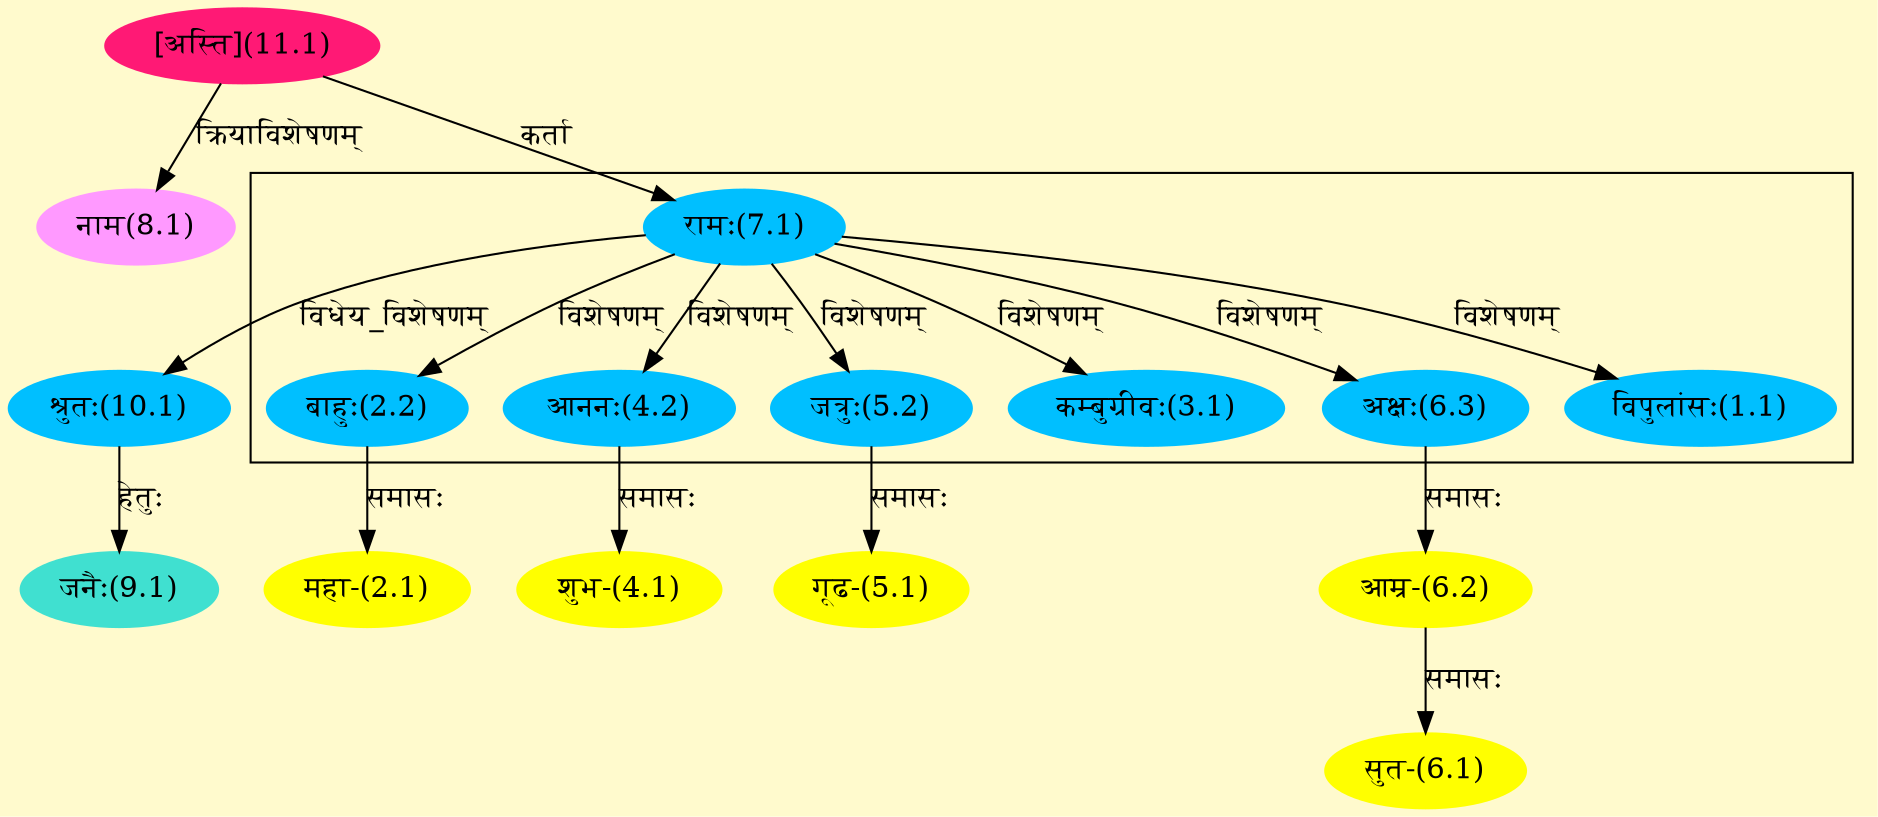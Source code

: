 digraph G{
rankdir=BT;
 compound=true;
 bgcolor="lemonchiffon1";

subgraph cluster_1{
Node1_1 [style=filled, color="#00BFFF" label = "विपुलांसः(1.1)"]
Node7_1 [style=filled, color="#00BFFF" label = "रामः(7.1)"]
Node2_2 [style=filled, color="#00BFFF" label = "बाहुः(2.2)"]
Node3_1 [style=filled, color="#00BFFF" label = "कम्बुग्रीवः(3.1)"]
Node4_2 [style=filled, color="#00BFFF" label = "आननः(4.2)"]
Node5_2 [style=filled, color="#00BFFF" label = "जत्रुः(5.2)"]
Node6_3 [style=filled, color="#00BFFF" label = "अक्षः(6.3)"]

}
Node2_1 [style=filled, color="#FFFF00" label = "महा-(2.1)"]
Node2_2 [style=filled, color="#00BFFF" label = "बाहुः(2.2)"]
Node4_1 [style=filled, color="#FFFF00" label = "शुभ-(4.1)"]
Node4_2 [style=filled, color="#00BFFF" label = "आननः(4.2)"]
Node5_1 [style=filled, color="#FFFF00" label = "गूढ-(5.1)"]
Node5_2 [style=filled, color="#00BFFF" label = "जत्रुः(5.2)"]
Node6_1 [style=filled, color="#FFFF00" label = "सुत-(6.1)"]
Node6_2 [style=filled, color="#FFFF00" label = "आम्र-(6.2)"]
Node6_3 [style=filled, color="#00BFFF" label = "अक्षः(6.3)"]
Node7_1 [style=filled, color="#00BFFF" label = "रामः(7.1)"]
Node11_1 [style=filled, color="#FF1975" label = "[अस्ति](11.1)"]
Node8_1 [style=filled, color="#FF99FF" label = "नाम(8.1)"]
Node9_1 [style=filled, color="#40E0D0" label = "जनैः(9.1)"]
Node10_1 [style=filled, color="#00BFFF" label = "श्रुतः(10.1)"]
/* Start of Relations section */

Node1_1 -> Node7_1 [  label="विशेषणम्"  dir="back" ]
Node2_1 -> Node2_2 [  label="समासः"  dir="back" ]
Node2_2 -> Node7_1 [  label="विशेषणम्"  dir="back" ]
Node3_1 -> Node7_1 [  label="विशेषणम्"  dir="back" ]
Node4_1 -> Node4_2 [  label="समासः"  dir="back" ]
Node4_2 -> Node7_1 [  label="विशेषणम्"  dir="back" ]
Node5_1 -> Node5_2 [  label="समासः"  dir="back" ]
Node5_2 -> Node7_1 [  label="विशेषणम्"  dir="back" ]
Node6_1 -> Node6_2 [  label="समासः"  dir="back" ]
Node6_2 -> Node6_3 [  label="समासः"  dir="back" ]
Node6_3 -> Node7_1 [  label="विशेषणम्"  dir="back" ]
Node7_1 -> Node11_1 [  label="कर्ता"  dir="back" ]
Node8_1 -> Node11_1 [  label="क्रियाविशेषणम्"  dir="back" ]
Node9_1 -> Node10_1 [  label="हेतुः"  dir="back" ]
Node10_1 -> Node7_1 [  label="विधेय_विशेषणम्"  dir="back" ]
}
